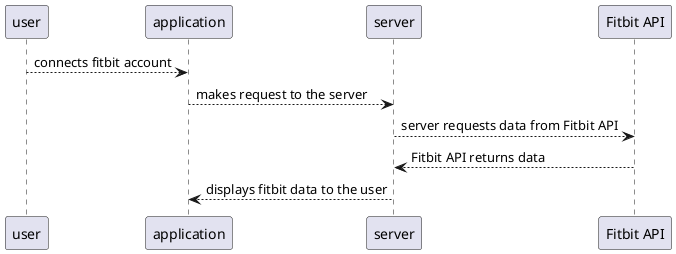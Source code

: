 @startuml sequence2.puml

' get fitbit API data

participant "user" as user
participant "application" as app
participant "server" as server
participant "Fitbit API" as fitbit

user --> app: connects fitbit account
app --> server: makes request to the server
server --> fitbit: server requests data from Fitbit API
fitbit --> server: Fitbit API returns data
server --> app: displays fitbit data to the user

@enduml